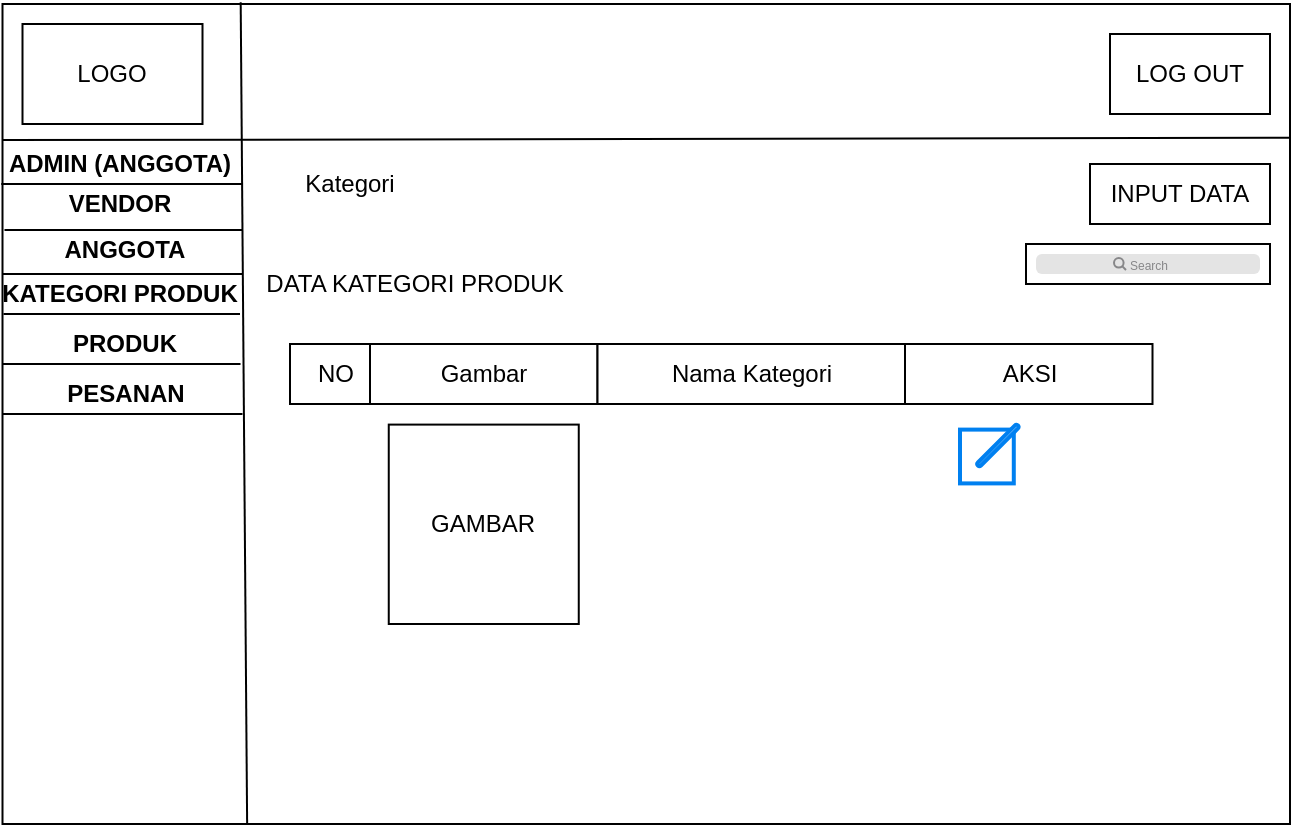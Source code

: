 <mxfile version="14.8.6" type="github">
  <diagram id="wYqaZekAvj2n4rR8hF8H" name="Page-1">
    <mxGraphModel dx="700" dy="392" grid="1" gridSize="10" guides="1" tooltips="1" connect="1" arrows="1" fold="1" page="1" pageScale="1" pageWidth="850" pageHeight="1100" math="0" shadow="0">
      <root>
        <mxCell id="0" />
        <mxCell id="1" parent="0" />
        <mxCell id="MQi_boehBmf1Iwi7T3qC-1" value="" style="rounded=0;whiteSpace=wrap;html=1;" parent="1" vertex="1">
          <mxGeometry x="41.25" y="40" width="643.75" height="410" as="geometry" />
        </mxCell>
        <mxCell id="MQi_boehBmf1Iwi7T3qC-2" value="LOGO" style="rounded=0;whiteSpace=wrap;html=1;" parent="1" vertex="1">
          <mxGeometry x="51.25" y="50" width="90" height="50" as="geometry" />
        </mxCell>
        <mxCell id="MQi_boehBmf1Iwi7T3qC-3" value="" style="endArrow=none;html=1;exitX=0;exitY=0.166;exitDx=0;exitDy=0;exitPerimeter=0;entryX=1;entryY=0.163;entryDx=0;entryDy=0;entryPerimeter=0;" parent="1" source="MQi_boehBmf1Iwi7T3qC-1" target="MQi_boehBmf1Iwi7T3qC-1" edge="1">
          <mxGeometry width="50" height="50" relative="1" as="geometry">
            <mxPoint x="191.25" y="109" as="sourcePoint" />
            <mxPoint x="671.25" y="102" as="targetPoint" />
          </mxGeometry>
        </mxCell>
        <mxCell id="MQi_boehBmf1Iwi7T3qC-4" value="LOG OUT" style="rounded=0;whiteSpace=wrap;html=1;" parent="1" vertex="1">
          <mxGeometry x="595" y="55" width="80" height="40" as="geometry" />
        </mxCell>
        <mxCell id="MQi_boehBmf1Iwi7T3qC-5" value="&lt;b&gt;ADMIN (ANGGOTA)&lt;/b&gt;" style="text;html=1;strokeColor=none;fillColor=none;align=center;verticalAlign=middle;whiteSpace=wrap;rounded=0;" parent="1" vertex="1">
          <mxGeometry x="41.25" y="110" width="117.5" height="20" as="geometry" />
        </mxCell>
        <mxCell id="MQi_boehBmf1Iwi7T3qC-6" value="&lt;b&gt;VENDOR&lt;/b&gt;" style="text;html=1;strokeColor=none;fillColor=none;align=center;verticalAlign=middle;whiteSpace=wrap;rounded=0;" parent="1" vertex="1">
          <mxGeometry x="60" y="130" width="80" height="20" as="geometry" />
        </mxCell>
        <mxCell id="MQi_boehBmf1Iwi7T3qC-7" value="&lt;b&gt;ANGGOTA&lt;/b&gt;" style="text;html=1;strokeColor=none;fillColor=none;align=center;verticalAlign=middle;whiteSpace=wrap;rounded=0;" parent="1" vertex="1">
          <mxGeometry x="65" y="150" width="75" height="25" as="geometry" />
        </mxCell>
        <mxCell id="MQi_boehBmf1Iwi7T3qC-8" value="&lt;b&gt;KATEGORI PRODUK&lt;/b&gt;" style="text;html=1;strokeColor=none;fillColor=none;align=center;verticalAlign=middle;whiteSpace=wrap;rounded=0;" parent="1" vertex="1">
          <mxGeometry x="40" y="175" width="120" height="20" as="geometry" />
        </mxCell>
        <mxCell id="MQi_boehBmf1Iwi7T3qC-9" value="&lt;b&gt;PRODUK&lt;/b&gt;" style="text;html=1;strokeColor=none;fillColor=none;align=center;verticalAlign=middle;whiteSpace=wrap;rounded=0;" parent="1" vertex="1">
          <mxGeometry x="60" y="195" width="85" height="30" as="geometry" />
        </mxCell>
        <mxCell id="MQi_boehBmf1Iwi7T3qC-10" value="&lt;b&gt;PESANAN&lt;/b&gt;" style="text;html=1;strokeColor=none;fillColor=none;align=center;verticalAlign=middle;whiteSpace=wrap;rounded=0;" parent="1" vertex="1">
          <mxGeometry x="67.5" y="225" width="70" height="20" as="geometry" />
        </mxCell>
        <mxCell id="MQi_boehBmf1Iwi7T3qC-11" value="" style="endArrow=none;html=1;entryX=0.185;entryY=-0.002;entryDx=0;entryDy=0;entryPerimeter=0;exitX=0.19;exitY=1;exitDx=0;exitDy=0;exitPerimeter=0;" parent="1" source="MQi_boehBmf1Iwi7T3qC-1" target="MQi_boehBmf1Iwi7T3qC-1" edge="1">
          <mxGeometry width="50" height="50" relative="1" as="geometry">
            <mxPoint x="191.25" y="130" as="sourcePoint" />
            <mxPoint x="241.25" y="80" as="targetPoint" />
          </mxGeometry>
        </mxCell>
        <mxCell id="MQi_boehBmf1Iwi7T3qC-12" value="" style="endArrow=none;html=1;" parent="1" edge="1">
          <mxGeometry width="50" height="50" relative="1" as="geometry">
            <mxPoint x="42.25" y="153" as="sourcePoint" />
            <mxPoint x="161.25" y="153" as="targetPoint" />
          </mxGeometry>
        </mxCell>
        <mxCell id="MQi_boehBmf1Iwi7T3qC-13" value="" style="endArrow=none;html=1;exitX=0;exitY=1;exitDx=0;exitDy=0;" parent="1" edge="1">
          <mxGeometry width="50" height="50" relative="1" as="geometry">
            <mxPoint x="41.25" y="175" as="sourcePoint" />
            <mxPoint x="161.25" y="175" as="targetPoint" />
          </mxGeometry>
        </mxCell>
        <mxCell id="MQi_boehBmf1Iwi7T3qC-14" value="" style="endArrow=none;html=1;" parent="1" edge="1">
          <mxGeometry width="50" height="50" relative="1" as="geometry">
            <mxPoint x="41.25" y="220" as="sourcePoint" />
            <mxPoint x="160.25" y="220" as="targetPoint" />
          </mxGeometry>
        </mxCell>
        <mxCell id="MQi_boehBmf1Iwi7T3qC-15" value="" style="endArrow=none;html=1;exitX=0;exitY=1;exitDx=0;exitDy=0;" parent="1" edge="1">
          <mxGeometry width="50" height="50" relative="1" as="geometry">
            <mxPoint x="41.25" y="245" as="sourcePoint" />
            <mxPoint x="161.25" y="245" as="targetPoint" />
          </mxGeometry>
        </mxCell>
        <mxCell id="MQi_boehBmf1Iwi7T3qC-16" value="DATA KATEGORI PRODUK" style="text;html=1;strokeColor=none;fillColor=none;align=center;verticalAlign=middle;whiteSpace=wrap;rounded=0;" parent="1" vertex="1">
          <mxGeometry x="170" y="160" width="155" height="40" as="geometry" />
        </mxCell>
        <mxCell id="MQi_boehBmf1Iwi7T3qC-17" value="" style="shape=rect;" parent="1" vertex="1">
          <mxGeometry x="553" y="160" width="122" height="20" as="geometry" />
        </mxCell>
        <mxCell id="MQi_boehBmf1Iwi7T3qC-18" value="" style="html=1;strokeWidth=1;shadow=0;dashed=0;shape=mxgraph.ios7ui.marginRect;rx=3;ry=3;rectMargin=5;fillColor=#E4E4E4;strokeColor=none;" parent="MQi_boehBmf1Iwi7T3qC-17" vertex="1">
          <mxGeometry width="122" height="20" as="geometry" />
        </mxCell>
        <mxCell id="MQi_boehBmf1Iwi7T3qC-19" value="Search" style="shape=mxgraph.ios7.icons.looking_glass;strokeColor=#878789;fillColor=none;fontColor=#878789;labelPosition=right;verticalLabelPosition=middle;align=left;verticalAlign=middle;fontSize=6;fontStyle=0;spacingTop=2;" parent="MQi_boehBmf1Iwi7T3qC-17" vertex="1">
          <mxGeometry x="0.5" y="0.5" width="6" height="6" relative="1" as="geometry">
            <mxPoint x="-17" y="-3" as="offset" />
          </mxGeometry>
        </mxCell>
        <mxCell id="MQi_boehBmf1Iwi7T3qC-20" value="INPUT DATA" style="rounded=0;whiteSpace=wrap;html=1;" parent="1" vertex="1">
          <mxGeometry x="585" y="120" width="90" height="30" as="geometry" />
        </mxCell>
        <mxCell id="MQi_boehBmf1Iwi7T3qC-21" value="NO" style="rounded=0;whiteSpace=wrap;html=1;" parent="1" vertex="1">
          <mxGeometry x="185" y="210" width="46.25" height="30" as="geometry" />
        </mxCell>
        <mxCell id="MQi_boehBmf1Iwi7T3qC-22" value="Gambar" style="rounded=0;whiteSpace=wrap;html=1;" parent="1" vertex="1">
          <mxGeometry x="225" y="210" width="113.75" height="30" as="geometry" />
        </mxCell>
        <mxCell id="MQi_boehBmf1Iwi7T3qC-23" value="Nama Kategori" style="rounded=0;whiteSpace=wrap;html=1;" parent="1" vertex="1">
          <mxGeometry x="338.75" y="210" width="153.75" height="30" as="geometry" />
        </mxCell>
        <mxCell id="MQi_boehBmf1Iwi7T3qC-24" value="AKSI" style="rounded=0;whiteSpace=wrap;html=1;" parent="1" vertex="1">
          <mxGeometry x="492.5" y="210" width="123.75" height="30" as="geometry" />
        </mxCell>
        <mxCell id="MQi_boehBmf1Iwi7T3qC-25" value="" style="endArrow=none;html=1;exitX=0.002;exitY=0.353;exitDx=0;exitDy=0;exitPerimeter=0;" parent="1" edge="1">
          <mxGeometry width="50" height="50" relative="1" as="geometry">
            <mxPoint x="40.64" y="130.0" as="sourcePoint" />
            <mxPoint x="161.25" y="130" as="targetPoint" />
          </mxGeometry>
        </mxCell>
        <mxCell id="MQi_boehBmf1Iwi7T3qC-26" value="" style="endArrow=none;html=1;entryX=1;entryY=1;entryDx=0;entryDy=0;" parent="1" target="MQi_boehBmf1Iwi7T3qC-8" edge="1">
          <mxGeometry width="50" height="50" relative="1" as="geometry">
            <mxPoint x="41.75" y="195" as="sourcePoint" />
            <mxPoint x="135" y="195" as="targetPoint" />
          </mxGeometry>
        </mxCell>
        <mxCell id="MQi_boehBmf1Iwi7T3qC-28" value="" style="html=1;verticalLabelPosition=bottom;align=center;labelBackgroundColor=#ffffff;verticalAlign=top;strokeWidth=2;strokeColor=#0080F0;shadow=0;dashed=0;shape=mxgraph.ios7.icons.edit;" parent="1" vertex="1">
          <mxGeometry x="520" y="250.3" width="29.4" height="29.4" as="geometry" />
        </mxCell>
        <mxCell id="MQi_boehBmf1Iwi7T3qC-29" value="" style="shape=image;html=1;verticalAlign=top;verticalLabelPosition=bottom;labelBackgroundColor=#ffffff;imageAspect=0;aspect=fixed;image=https://cdn3.iconfinder.com/data/icons/user-interface-169/32/trash-128.png" parent="1" vertex="1">
          <mxGeometry x="555" y="245" width="40" height="40" as="geometry" />
        </mxCell>
        <mxCell id="5-2_3776lO51QbA3kCGq-1" value="Kategori" style="text;html=1;strokeColor=none;fillColor=none;align=center;verticalAlign=middle;whiteSpace=wrap;rounded=0;" vertex="1" parent="1">
          <mxGeometry x="170" y="120" width="90" height="20" as="geometry" />
        </mxCell>
        <mxCell id="5-2_3776lO51QbA3kCGq-2" value="GAMBAR" style="rounded=0;whiteSpace=wrap;html=1;" vertex="1" parent="1">
          <mxGeometry x="234.38" y="250.3" width="95" height="99.7" as="geometry" />
        </mxCell>
      </root>
    </mxGraphModel>
  </diagram>
</mxfile>

